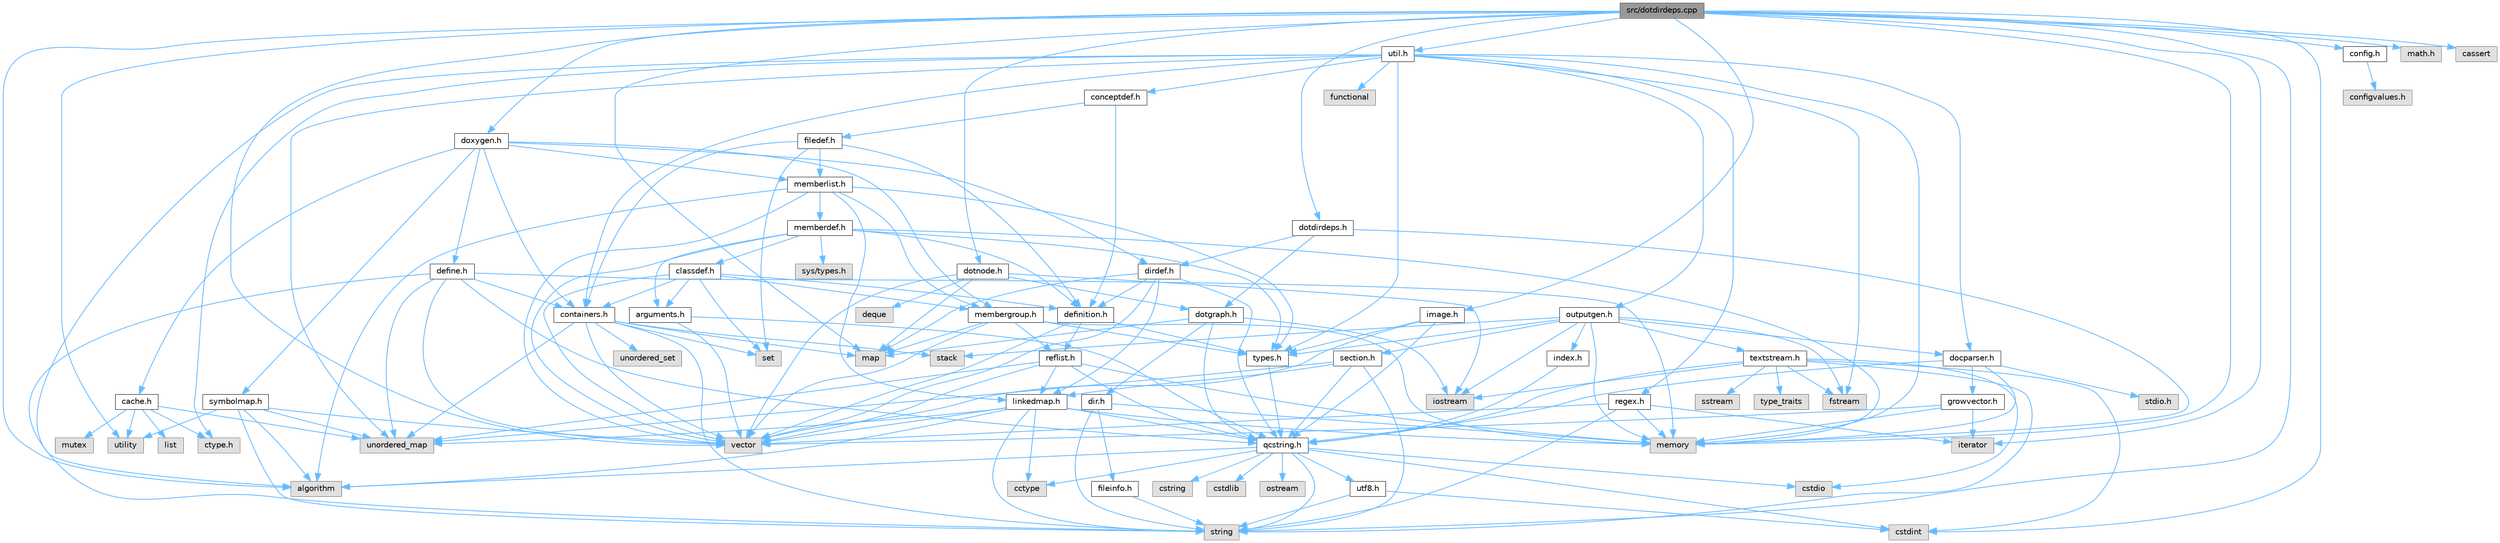 digraph "src/dotdirdeps.cpp"
{
 // INTERACTIVE_SVG=YES
 // LATEX_PDF_SIZE
  bgcolor="transparent";
  edge [fontname=Helvetica,fontsize=10,labelfontname=Helvetica,labelfontsize=10];
  node [fontname=Helvetica,fontsize=10,shape=box,height=0.2,width=0.4];
  Node1 [label="src/dotdirdeps.cpp",height=0.2,width=0.4,color="gray40", fillcolor="grey60", style="filled", fontcolor="black",tooltip=" "];
  Node1 -> Node2 [color="steelblue1",style="solid"];
  Node2 [label="dotdirdeps.h",height=0.2,width=0.4,color="grey40", fillcolor="white", style="filled",URL="$d3/dcf/dotdirdeps_8h.html",tooltip=" "];
  Node2 -> Node3 [color="steelblue1",style="solid"];
  Node3 [label="memory",height=0.2,width=0.4,color="grey60", fillcolor="#E0E0E0", style="filled",tooltip=" "];
  Node2 -> Node4 [color="steelblue1",style="solid"];
  Node4 [label="dotgraph.h",height=0.2,width=0.4,color="grey40", fillcolor="white", style="filled",URL="$d0/daa/dotgraph_8h.html",tooltip=" "];
  Node4 -> Node5 [color="steelblue1",style="solid"];
  Node5 [label="iostream",height=0.2,width=0.4,color="grey60", fillcolor="#E0E0E0", style="filled",tooltip=" "];
  Node4 -> Node6 [color="steelblue1",style="solid"];
  Node6 [label="map",height=0.2,width=0.4,color="grey60", fillcolor="#E0E0E0", style="filled",tooltip=" "];
  Node4 -> Node7 [color="steelblue1",style="solid"];
  Node7 [label="qcstring.h",height=0.2,width=0.4,color="grey40", fillcolor="white", style="filled",URL="$d7/d5c/qcstring_8h.html",tooltip=" "];
  Node7 -> Node8 [color="steelblue1",style="solid"];
  Node8 [label="string",height=0.2,width=0.4,color="grey60", fillcolor="#E0E0E0", style="filled",tooltip=" "];
  Node7 -> Node9 [color="steelblue1",style="solid"];
  Node9 [label="algorithm",height=0.2,width=0.4,color="grey60", fillcolor="#E0E0E0", style="filled",tooltip=" "];
  Node7 -> Node10 [color="steelblue1",style="solid"];
  Node10 [label="cctype",height=0.2,width=0.4,color="grey60", fillcolor="#E0E0E0", style="filled",tooltip=" "];
  Node7 -> Node11 [color="steelblue1",style="solid"];
  Node11 [label="cstring",height=0.2,width=0.4,color="grey60", fillcolor="#E0E0E0", style="filled",tooltip=" "];
  Node7 -> Node12 [color="steelblue1",style="solid"];
  Node12 [label="cstdio",height=0.2,width=0.4,color="grey60", fillcolor="#E0E0E0", style="filled",tooltip=" "];
  Node7 -> Node13 [color="steelblue1",style="solid"];
  Node13 [label="cstdlib",height=0.2,width=0.4,color="grey60", fillcolor="#E0E0E0", style="filled",tooltip=" "];
  Node7 -> Node14 [color="steelblue1",style="solid"];
  Node14 [label="cstdint",height=0.2,width=0.4,color="grey60", fillcolor="#E0E0E0", style="filled",tooltip=" "];
  Node7 -> Node15 [color="steelblue1",style="solid"];
  Node15 [label="ostream",height=0.2,width=0.4,color="grey60", fillcolor="#E0E0E0", style="filled",tooltip=" "];
  Node7 -> Node16 [color="steelblue1",style="solid"];
  Node16 [label="utf8.h",height=0.2,width=0.4,color="grey40", fillcolor="white", style="filled",URL="$db/d7c/utf8_8h.html",tooltip="Various UTF8 related helper functions."];
  Node16 -> Node14 [color="steelblue1",style="solid"];
  Node16 -> Node8 [color="steelblue1",style="solid"];
  Node4 -> Node17 [color="steelblue1",style="solid"];
  Node17 [label="dir.h",height=0.2,width=0.4,color="grey40", fillcolor="white", style="filled",URL="$df/d9c/dir_8h.html",tooltip=" "];
  Node17 -> Node8 [color="steelblue1",style="solid"];
  Node17 -> Node3 [color="steelblue1",style="solid"];
  Node17 -> Node18 [color="steelblue1",style="solid"];
  Node18 [label="fileinfo.h",height=0.2,width=0.4,color="grey40", fillcolor="white", style="filled",URL="$df/d45/fileinfo_8h.html",tooltip=" "];
  Node18 -> Node8 [color="steelblue1",style="solid"];
  Node2 -> Node19 [color="steelblue1",style="solid"];
  Node19 [label="dirdef.h",height=0.2,width=0.4,color="grey40", fillcolor="white", style="filled",URL="$d6/d15/dirdef_8h.html",tooltip=" "];
  Node19 -> Node20 [color="steelblue1",style="solid"];
  Node20 [label="vector",height=0.2,width=0.4,color="grey60", fillcolor="#E0E0E0", style="filled",tooltip=" "];
  Node19 -> Node6 [color="steelblue1",style="solid"];
  Node19 -> Node7 [color="steelblue1",style="solid"];
  Node19 -> Node21 [color="steelblue1",style="solid"];
  Node21 [label="linkedmap.h",height=0.2,width=0.4,color="grey40", fillcolor="white", style="filled",URL="$da/de1/linkedmap_8h.html",tooltip=" "];
  Node21 -> Node22 [color="steelblue1",style="solid"];
  Node22 [label="unordered_map",height=0.2,width=0.4,color="grey60", fillcolor="#E0E0E0", style="filled",tooltip=" "];
  Node21 -> Node20 [color="steelblue1",style="solid"];
  Node21 -> Node3 [color="steelblue1",style="solid"];
  Node21 -> Node8 [color="steelblue1",style="solid"];
  Node21 -> Node9 [color="steelblue1",style="solid"];
  Node21 -> Node10 [color="steelblue1",style="solid"];
  Node21 -> Node7 [color="steelblue1",style="solid"];
  Node19 -> Node23 [color="steelblue1",style="solid"];
  Node23 [label="definition.h",height=0.2,width=0.4,color="grey40", fillcolor="white", style="filled",URL="$df/da1/definition_8h.html",tooltip=" "];
  Node23 -> Node20 [color="steelblue1",style="solid"];
  Node23 -> Node24 [color="steelblue1",style="solid"];
  Node24 [label="types.h",height=0.2,width=0.4,color="grey40", fillcolor="white", style="filled",URL="$d9/d49/types_8h.html",tooltip="This file contains a number of basic enums and types."];
  Node24 -> Node7 [color="steelblue1",style="solid"];
  Node23 -> Node25 [color="steelblue1",style="solid"];
  Node25 [label="reflist.h",height=0.2,width=0.4,color="grey40", fillcolor="white", style="filled",URL="$d1/d02/reflist_8h.html",tooltip=" "];
  Node25 -> Node20 [color="steelblue1",style="solid"];
  Node25 -> Node22 [color="steelblue1",style="solid"];
  Node25 -> Node3 [color="steelblue1",style="solid"];
  Node25 -> Node7 [color="steelblue1",style="solid"];
  Node25 -> Node21 [color="steelblue1",style="solid"];
  Node1 -> Node26 [color="steelblue1",style="solid"];
  Node26 [label="util.h",height=0.2,width=0.4,color="grey40", fillcolor="white", style="filled",URL="$d8/d3c/util_8h.html",tooltip="A bunch of utility functions."];
  Node26 -> Node3 [color="steelblue1",style="solid"];
  Node26 -> Node22 [color="steelblue1",style="solid"];
  Node26 -> Node9 [color="steelblue1",style="solid"];
  Node26 -> Node27 [color="steelblue1",style="solid"];
  Node27 [label="functional",height=0.2,width=0.4,color="grey60", fillcolor="#E0E0E0", style="filled",tooltip=" "];
  Node26 -> Node28 [color="steelblue1",style="solid"];
  Node28 [label="fstream",height=0.2,width=0.4,color="grey60", fillcolor="#E0E0E0", style="filled",tooltip=" "];
  Node26 -> Node29 [color="steelblue1",style="solid"];
  Node29 [label="ctype.h",height=0.2,width=0.4,color="grey60", fillcolor="#E0E0E0", style="filled",tooltip=" "];
  Node26 -> Node24 [color="steelblue1",style="solid"];
  Node26 -> Node30 [color="steelblue1",style="solid"];
  Node30 [label="docparser.h",height=0.2,width=0.4,color="grey40", fillcolor="white", style="filled",URL="$de/d9c/docparser_8h.html",tooltip=" "];
  Node30 -> Node31 [color="steelblue1",style="solid"];
  Node31 [label="stdio.h",height=0.2,width=0.4,color="grey60", fillcolor="#E0E0E0", style="filled",tooltip=" "];
  Node30 -> Node3 [color="steelblue1",style="solid"];
  Node30 -> Node7 [color="steelblue1",style="solid"];
  Node30 -> Node32 [color="steelblue1",style="solid"];
  Node32 [label="growvector.h",height=0.2,width=0.4,color="grey40", fillcolor="white", style="filled",URL="$d7/d50/growvector_8h.html",tooltip=" "];
  Node32 -> Node20 [color="steelblue1",style="solid"];
  Node32 -> Node3 [color="steelblue1",style="solid"];
  Node32 -> Node33 [color="steelblue1",style="solid"];
  Node33 [label="iterator",height=0.2,width=0.4,color="grey60", fillcolor="#E0E0E0", style="filled",tooltip=" "];
  Node26 -> Node34 [color="steelblue1",style="solid"];
  Node34 [label="containers.h",height=0.2,width=0.4,color="grey40", fillcolor="white", style="filled",URL="$d5/d75/containers_8h.html",tooltip=" "];
  Node34 -> Node20 [color="steelblue1",style="solid"];
  Node34 -> Node8 [color="steelblue1",style="solid"];
  Node34 -> Node35 [color="steelblue1",style="solid"];
  Node35 [label="set",height=0.2,width=0.4,color="grey60", fillcolor="#E0E0E0", style="filled",tooltip=" "];
  Node34 -> Node6 [color="steelblue1",style="solid"];
  Node34 -> Node36 [color="steelblue1",style="solid"];
  Node36 [label="unordered_set",height=0.2,width=0.4,color="grey60", fillcolor="#E0E0E0", style="filled",tooltip=" "];
  Node34 -> Node22 [color="steelblue1",style="solid"];
  Node34 -> Node37 [color="steelblue1",style="solid"];
  Node37 [label="stack",height=0.2,width=0.4,color="grey60", fillcolor="#E0E0E0", style="filled",tooltip=" "];
  Node26 -> Node38 [color="steelblue1",style="solid"];
  Node38 [label="outputgen.h",height=0.2,width=0.4,color="grey40", fillcolor="white", style="filled",URL="$df/d06/outputgen_8h.html",tooltip=" "];
  Node38 -> Node3 [color="steelblue1",style="solid"];
  Node38 -> Node37 [color="steelblue1",style="solid"];
  Node38 -> Node5 [color="steelblue1",style="solid"];
  Node38 -> Node28 [color="steelblue1",style="solid"];
  Node38 -> Node24 [color="steelblue1",style="solid"];
  Node38 -> Node39 [color="steelblue1",style="solid"];
  Node39 [label="index.h",height=0.2,width=0.4,color="grey40", fillcolor="white", style="filled",URL="$d1/db5/index_8h.html",tooltip=" "];
  Node39 -> Node7 [color="steelblue1",style="solid"];
  Node38 -> Node40 [color="steelblue1",style="solid"];
  Node40 [label="section.h",height=0.2,width=0.4,color="grey40", fillcolor="white", style="filled",URL="$d1/d2a/section_8h.html",tooltip=" "];
  Node40 -> Node8 [color="steelblue1",style="solid"];
  Node40 -> Node22 [color="steelblue1",style="solid"];
  Node40 -> Node7 [color="steelblue1",style="solid"];
  Node40 -> Node21 [color="steelblue1",style="solid"];
  Node38 -> Node41 [color="steelblue1",style="solid"];
  Node41 [label="textstream.h",height=0.2,width=0.4,color="grey40", fillcolor="white", style="filled",URL="$d4/d7d/textstream_8h.html",tooltip=" "];
  Node41 -> Node8 [color="steelblue1",style="solid"];
  Node41 -> Node5 [color="steelblue1",style="solid"];
  Node41 -> Node42 [color="steelblue1",style="solid"];
  Node42 [label="sstream",height=0.2,width=0.4,color="grey60", fillcolor="#E0E0E0", style="filled",tooltip=" "];
  Node41 -> Node14 [color="steelblue1",style="solid"];
  Node41 -> Node12 [color="steelblue1",style="solid"];
  Node41 -> Node28 [color="steelblue1",style="solid"];
  Node41 -> Node43 [color="steelblue1",style="solid"];
  Node43 [label="type_traits",height=0.2,width=0.4,color="grey60", fillcolor="#E0E0E0", style="filled",tooltip=" "];
  Node41 -> Node7 [color="steelblue1",style="solid"];
  Node38 -> Node30 [color="steelblue1",style="solid"];
  Node26 -> Node44 [color="steelblue1",style="solid"];
  Node44 [label="regex.h",height=0.2,width=0.4,color="grey40", fillcolor="white", style="filled",URL="$d1/d21/regex_8h.html",tooltip=" "];
  Node44 -> Node3 [color="steelblue1",style="solid"];
  Node44 -> Node8 [color="steelblue1",style="solid"];
  Node44 -> Node20 [color="steelblue1",style="solid"];
  Node44 -> Node33 [color="steelblue1",style="solid"];
  Node26 -> Node45 [color="steelblue1",style="solid"];
  Node45 [label="conceptdef.h",height=0.2,width=0.4,color="grey40", fillcolor="white", style="filled",URL="$da/df1/conceptdef_8h.html",tooltip=" "];
  Node45 -> Node23 [color="steelblue1",style="solid"];
  Node45 -> Node46 [color="steelblue1",style="solid"];
  Node46 [label="filedef.h",height=0.2,width=0.4,color="grey40", fillcolor="white", style="filled",URL="$d4/d3a/filedef_8h.html",tooltip=" "];
  Node46 -> Node35 [color="steelblue1",style="solid"];
  Node46 -> Node23 [color="steelblue1",style="solid"];
  Node46 -> Node47 [color="steelblue1",style="solid"];
  Node47 [label="memberlist.h",height=0.2,width=0.4,color="grey40", fillcolor="white", style="filled",URL="$dd/d78/memberlist_8h.html",tooltip=" "];
  Node47 -> Node20 [color="steelblue1",style="solid"];
  Node47 -> Node9 [color="steelblue1",style="solid"];
  Node47 -> Node48 [color="steelblue1",style="solid"];
  Node48 [label="memberdef.h",height=0.2,width=0.4,color="grey40", fillcolor="white", style="filled",URL="$d4/d46/memberdef_8h.html",tooltip=" "];
  Node48 -> Node20 [color="steelblue1",style="solid"];
  Node48 -> Node3 [color="steelblue1",style="solid"];
  Node48 -> Node49 [color="steelblue1",style="solid"];
  Node49 [label="sys/types.h",height=0.2,width=0.4,color="grey60", fillcolor="#E0E0E0", style="filled",tooltip=" "];
  Node48 -> Node24 [color="steelblue1",style="solid"];
  Node48 -> Node23 [color="steelblue1",style="solid"];
  Node48 -> Node50 [color="steelblue1",style="solid"];
  Node50 [label="arguments.h",height=0.2,width=0.4,color="grey40", fillcolor="white", style="filled",URL="$df/d9b/arguments_8h.html",tooltip=" "];
  Node50 -> Node20 [color="steelblue1",style="solid"];
  Node50 -> Node7 [color="steelblue1",style="solid"];
  Node48 -> Node51 [color="steelblue1",style="solid"];
  Node51 [label="classdef.h",height=0.2,width=0.4,color="grey40", fillcolor="white", style="filled",URL="$d1/da6/classdef_8h.html",tooltip=" "];
  Node51 -> Node20 [color="steelblue1",style="solid"];
  Node51 -> Node35 [color="steelblue1",style="solid"];
  Node51 -> Node34 [color="steelblue1",style="solid"];
  Node51 -> Node23 [color="steelblue1",style="solid"];
  Node51 -> Node50 [color="steelblue1",style="solid"];
  Node51 -> Node52 [color="steelblue1",style="solid"];
  Node52 [label="membergroup.h",height=0.2,width=0.4,color="grey40", fillcolor="white", style="filled",URL="$d9/d11/membergroup_8h.html",tooltip=" "];
  Node52 -> Node20 [color="steelblue1",style="solid"];
  Node52 -> Node6 [color="steelblue1",style="solid"];
  Node52 -> Node3 [color="steelblue1",style="solid"];
  Node52 -> Node24 [color="steelblue1",style="solid"];
  Node52 -> Node25 [color="steelblue1",style="solid"];
  Node47 -> Node21 [color="steelblue1",style="solid"];
  Node47 -> Node24 [color="steelblue1",style="solid"];
  Node47 -> Node52 [color="steelblue1",style="solid"];
  Node46 -> Node34 [color="steelblue1",style="solid"];
  Node1 -> Node53 [color="steelblue1",style="solid"];
  Node53 [label="doxygen.h",height=0.2,width=0.4,color="grey40", fillcolor="white", style="filled",URL="$d1/da1/doxygen_8h.html",tooltip=" "];
  Node53 -> Node34 [color="steelblue1",style="solid"];
  Node53 -> Node52 [color="steelblue1",style="solid"];
  Node53 -> Node19 [color="steelblue1",style="solid"];
  Node53 -> Node47 [color="steelblue1",style="solid"];
  Node53 -> Node54 [color="steelblue1",style="solid"];
  Node54 [label="define.h",height=0.2,width=0.4,color="grey40", fillcolor="white", style="filled",URL="$df/d67/define_8h.html",tooltip=" "];
  Node54 -> Node20 [color="steelblue1",style="solid"];
  Node54 -> Node3 [color="steelblue1",style="solid"];
  Node54 -> Node8 [color="steelblue1",style="solid"];
  Node54 -> Node22 [color="steelblue1",style="solid"];
  Node54 -> Node7 [color="steelblue1",style="solid"];
  Node54 -> Node34 [color="steelblue1",style="solid"];
  Node53 -> Node55 [color="steelblue1",style="solid"];
  Node55 [label="cache.h",height=0.2,width=0.4,color="grey40", fillcolor="white", style="filled",URL="$d3/d26/cache_8h.html",tooltip=" "];
  Node55 -> Node56 [color="steelblue1",style="solid"];
  Node56 [label="list",height=0.2,width=0.4,color="grey60", fillcolor="#E0E0E0", style="filled",tooltip=" "];
  Node55 -> Node22 [color="steelblue1",style="solid"];
  Node55 -> Node57 [color="steelblue1",style="solid"];
  Node57 [label="mutex",height=0.2,width=0.4,color="grey60", fillcolor="#E0E0E0", style="filled",tooltip=" "];
  Node55 -> Node58 [color="steelblue1",style="solid"];
  Node58 [label="utility",height=0.2,width=0.4,color="grey60", fillcolor="#E0E0E0", style="filled",tooltip=" "];
  Node55 -> Node29 [color="steelblue1",style="solid"];
  Node53 -> Node59 [color="steelblue1",style="solid"];
  Node59 [label="symbolmap.h",height=0.2,width=0.4,color="grey40", fillcolor="white", style="filled",URL="$d7/ddd/symbolmap_8h.html",tooltip=" "];
  Node59 -> Node9 [color="steelblue1",style="solid"];
  Node59 -> Node22 [color="steelblue1",style="solid"];
  Node59 -> Node20 [color="steelblue1",style="solid"];
  Node59 -> Node8 [color="steelblue1",style="solid"];
  Node59 -> Node58 [color="steelblue1",style="solid"];
  Node1 -> Node60 [color="steelblue1",style="solid"];
  Node60 [label="config.h",height=0.2,width=0.4,color="grey40", fillcolor="white", style="filled",URL="$db/d16/config_8h.html",tooltip=" "];
  Node60 -> Node61 [color="steelblue1",style="solid"];
  Node61 [label="configvalues.h",height=0.2,width=0.4,color="grey60", fillcolor="#E0E0E0", style="filled",tooltip=" "];
  Node1 -> Node62 [color="steelblue1",style="solid"];
  Node62 [label="image.h",height=0.2,width=0.4,color="grey40", fillcolor="white", style="filled",URL="$d5/db2/image_8h.html",tooltip=" "];
  Node62 -> Node20 [color="steelblue1",style="solid"];
  Node62 -> Node24 [color="steelblue1",style="solid"];
  Node62 -> Node7 [color="steelblue1",style="solid"];
  Node1 -> Node63 [color="steelblue1",style="solid"];
  Node63 [label="dotnode.h",height=0.2,width=0.4,color="grey40", fillcolor="white", style="filled",URL="$d8/d3b/dotnode_8h.html",tooltip=" "];
  Node63 -> Node20 [color="steelblue1",style="solid"];
  Node63 -> Node6 [color="steelblue1",style="solid"];
  Node63 -> Node64 [color="steelblue1",style="solid"];
  Node64 [label="deque",height=0.2,width=0.4,color="grey60", fillcolor="#E0E0E0", style="filled",tooltip=" "];
  Node63 -> Node5 [color="steelblue1",style="solid"];
  Node63 -> Node4 [color="steelblue1",style="solid"];
  Node1 -> Node9 [color="steelblue1",style="solid"];
  Node1 -> Node33 [color="steelblue1",style="solid"];
  Node1 -> Node58 [color="steelblue1",style="solid"];
  Node1 -> Node14 [color="steelblue1",style="solid"];
  Node1 -> Node65 [color="steelblue1",style="solid"];
  Node65 [label="math.h",height=0.2,width=0.4,color="grey60", fillcolor="#E0E0E0", style="filled",tooltip=" "];
  Node1 -> Node66 [color="steelblue1",style="solid"];
  Node66 [label="cassert",height=0.2,width=0.4,color="grey60", fillcolor="#E0E0E0", style="filled",tooltip=" "];
  Node1 -> Node6 [color="steelblue1",style="solid"];
  Node1 -> Node3 [color="steelblue1",style="solid"];
  Node1 -> Node8 [color="steelblue1",style="solid"];
  Node1 -> Node20 [color="steelblue1",style="solid"];
}

